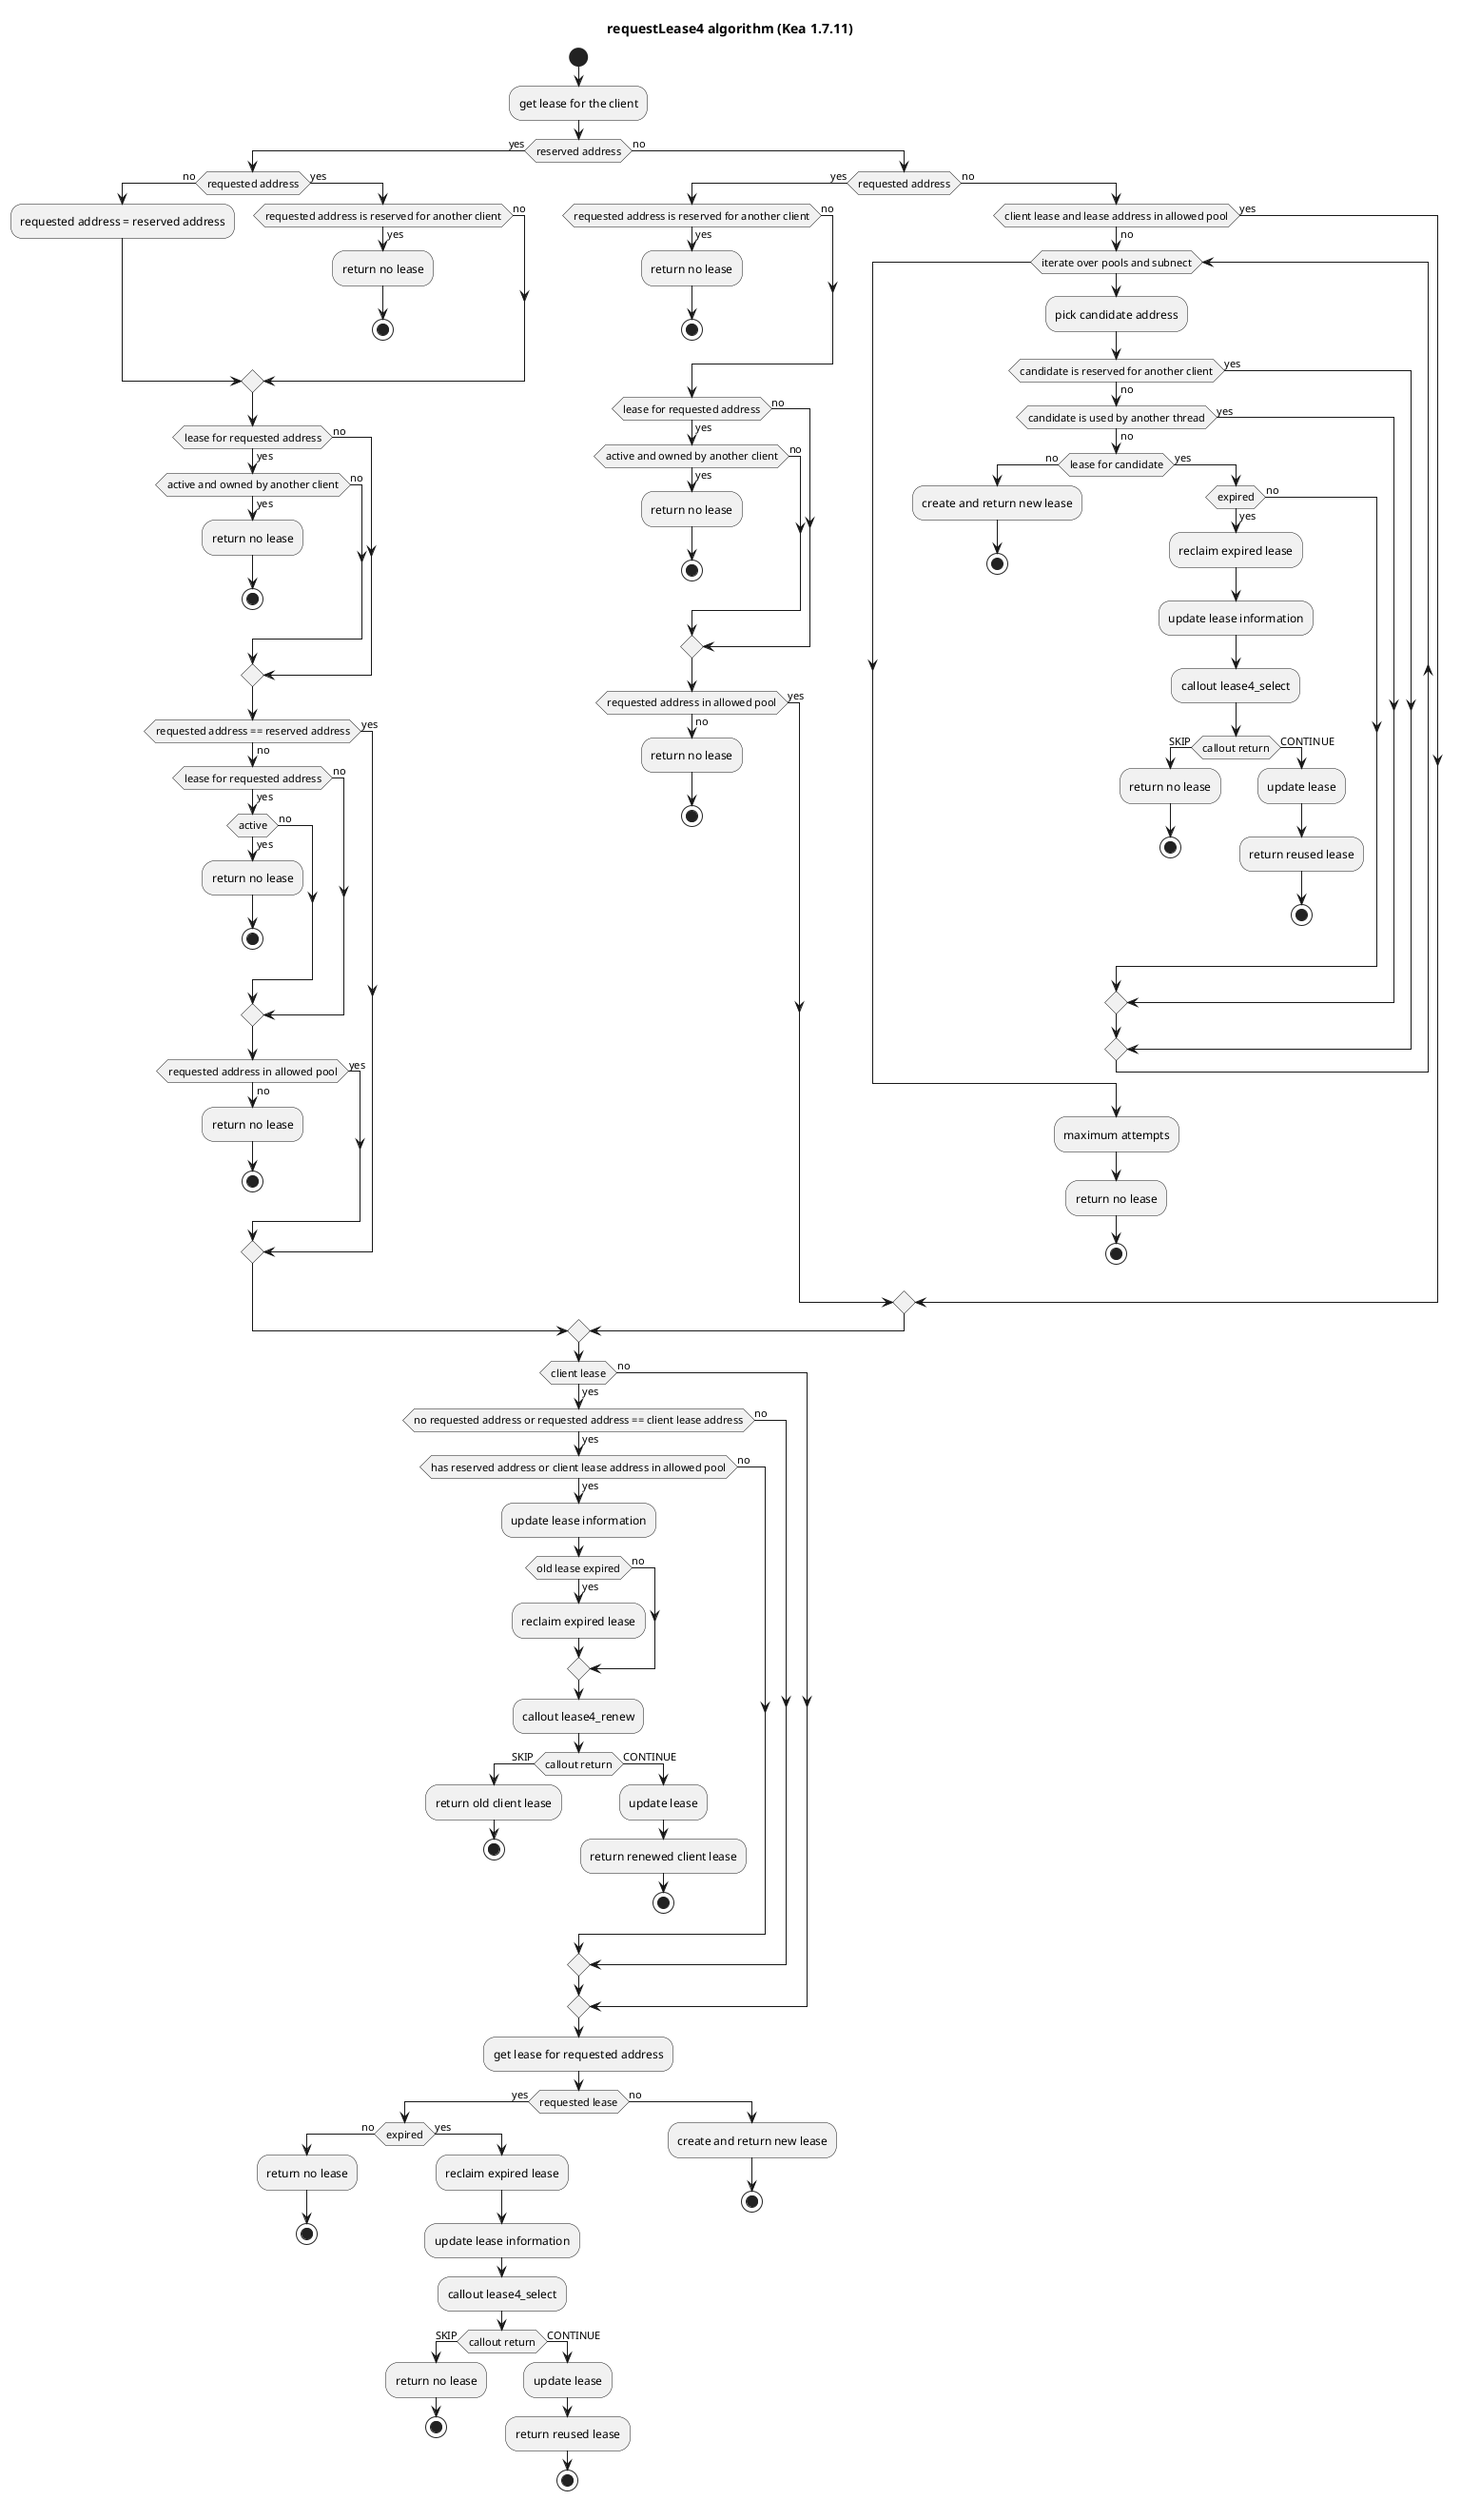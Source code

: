 @startuml

title requestLease4 algorithm (Kea 1.7.11)

start
:get lease for the client;

if (reserved address) then (yes)
  if (requested address) then (no)
    :requested address = reserved address;
  else (yes)
    if (requested address is reserved for another client) then (yes)
      :return no lease;
      stop
    else (no)
    endif
  endif
  if (lease for requested address) then (yes)
    if (active and owned by another client) then (yes)
      :return no lease;
      stop
    else (no)
    endif
  else (no)
  endif
  if (requested address == reserved address) then (no)
    if (lease for requested address) then (yes)
      if (active) then (yes)
        :return no lease;
        stop
      else (no)
      endif
    else (no)
    endif
    if (requested address in allowed pool) then (no)
      :return no lease;
      stop
    else (yes)
    endif
  else (yes)
  endif

else (no)

  if (requested address) then (yes)
    if (requested address is reserved for another client) then (yes)
      :return no lease;
      stop
    else (no)
    endif
    if (lease for requested address) then (yes)
      if (active and owned by another client) then (yes)
        :return no lease;
        stop
      else (no)
      endif
    else (no)
    endif
    if (requested address in allowed pool) then (no)
      :return no lease;
      stop
    else (yes)
    endif
  else (no)
    if (client lease and lease address in allowed pool) then (no)
      while (iterate over pools and subnect)
        :pick candidate address;
        if (candidate is reserved for another client) then (no)
          if (candidate is used by another thread) then (no)
            if (lease for candidate) then (no)
              :create and return new lease;
              stop
            else (yes)
              if (expired) then (yes)
                :reclaim expired lease;
                :update lease information;
                :callout lease4_select;
                if (callout return) then (SKIP)
                  :return no lease;
                  stop
                else (CONTINUE)
                  :update lease;
                  :return reused lease;
                  stop
                endif
              else (no)
              endif
            endif
          else (yes)
          endif
        else (yes)
        endif
      endwhile
      :maximum attempts;
      :return no lease;
      stop
    else (yes)
    endif
  endif
endif

' after check
if (client lease) then (yes)
  if (no requested address or requested address == client lease address) then (yes)
    if (has reserved address or client lease address in allowed pool) then (yes)
      :update lease information;
      if (old lease expired) then (yes)
        :reclaim expired lease;
      else (no)
      endif
      :callout lease4_renew;
      if (callout return) then (SKIP)
        :return old client lease;
        stop
      else (CONTINUE)
        :update lease;
        :return renewed client lease;
        stop
      endif
    else (no)
    endif
  else (no)
  endif
else (no)
endif

:get lease for requested address;
if (requested lease) then (yes)
  if (expired) then (no)
    :return no lease;
    stop
  else (yes)
    :reclaim expired lease;
    :update lease information;
    :callout lease4_select;
    if (callout return) then (SKIP)
      :return no lease;
      stop
    else (CONTINUE)
      :update lease;
      :return reused lease;
      stop
    endif
  endif
else (no)
 :create and return new lease;
 stop
endif

@enduml

